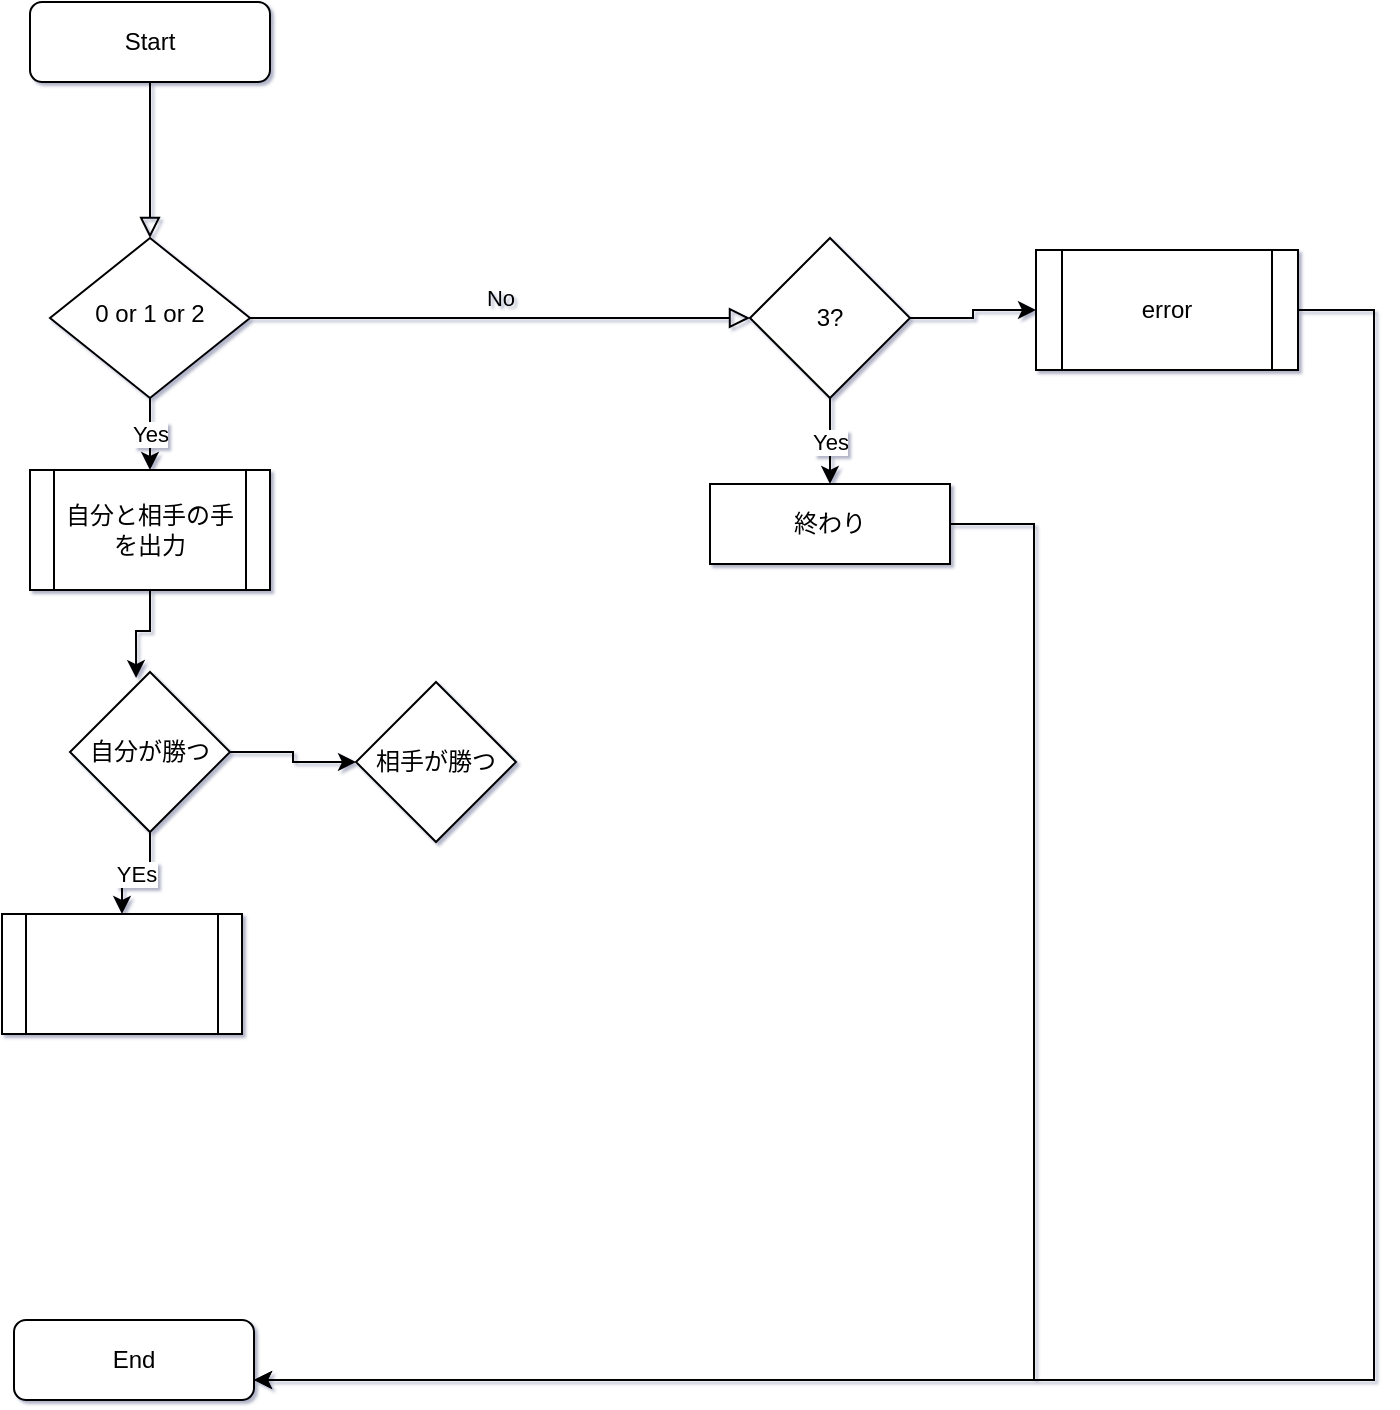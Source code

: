 <mxfile version="14.4.4" type="github">
  <diagram id="C5RBs43oDa-KdzZeNtuy" name="Page-1">
    <mxGraphModel dx="1426" dy="3109" grid="0" gridSize="12" guides="1" tooltips="1" connect="1" arrows="1" fold="1" page="1" pageScale="1" pageWidth="827" pageHeight="1169" math="0" shadow="1">
      <root>
        <mxCell id="WIyWlLk6GJQsqaUBKTNV-0" />
        <mxCell id="WIyWlLk6GJQsqaUBKTNV-1" parent="WIyWlLk6GJQsqaUBKTNV-0" />
        <mxCell id="WIyWlLk6GJQsqaUBKTNV-2" value="" style="rounded=0;html=1;jettySize=auto;orthogonalLoop=1;fontSize=11;endArrow=block;endFill=0;endSize=8;strokeWidth=1;shadow=0;labelBackgroundColor=none;edgeStyle=orthogonalEdgeStyle;" parent="WIyWlLk6GJQsqaUBKTNV-1" source="WIyWlLk6GJQsqaUBKTNV-3" target="WIyWlLk6GJQsqaUBKTNV-6" edge="1">
          <mxGeometry relative="1" as="geometry" />
        </mxCell>
        <mxCell id="WIyWlLk6GJQsqaUBKTNV-3" value="Start" style="rounded=1;whiteSpace=wrap;html=1;fontSize=12;glass=0;strokeWidth=1;shadow=0;" parent="WIyWlLk6GJQsqaUBKTNV-1" vertex="1">
          <mxGeometry x="117" y="-2303" width="120" height="40" as="geometry" />
        </mxCell>
        <mxCell id="WIyWlLk6GJQsqaUBKTNV-5" value="No" style="edgeStyle=orthogonalEdgeStyle;rounded=0;html=1;jettySize=auto;orthogonalLoop=1;fontSize=11;endArrow=block;endFill=0;endSize=8;strokeWidth=1;shadow=0;labelBackgroundColor=none;entryX=0;entryY=0.5;entryDx=0;entryDy=0;" parent="WIyWlLk6GJQsqaUBKTNV-1" source="WIyWlLk6GJQsqaUBKTNV-6" target="M1q_dZqmH7TPnjKuv0Y3-0" edge="1">
          <mxGeometry y="10" relative="1" as="geometry">
            <mxPoint as="offset" />
            <mxPoint x="276" y="-2126" as="targetPoint" />
          </mxGeometry>
        </mxCell>
        <mxCell id="M1q_dZqmH7TPnjKuv0Y3-9" value="Yes" style="edgeStyle=orthogonalEdgeStyle;rounded=0;orthogonalLoop=1;jettySize=auto;html=1;" edge="1" parent="WIyWlLk6GJQsqaUBKTNV-1" source="WIyWlLk6GJQsqaUBKTNV-6" target="M1q_dZqmH7TPnjKuv0Y3-8">
          <mxGeometry relative="1" as="geometry" />
        </mxCell>
        <mxCell id="WIyWlLk6GJQsqaUBKTNV-6" value="0 or 1 or 2" style="rhombus;whiteSpace=wrap;html=1;shadow=0;fontFamily=Helvetica;fontSize=12;align=center;strokeWidth=1;spacing=6;spacingTop=-4;" parent="WIyWlLk6GJQsqaUBKTNV-1" vertex="1">
          <mxGeometry x="127" y="-2185" width="100" height="80" as="geometry" />
        </mxCell>
        <mxCell id="WIyWlLk6GJQsqaUBKTNV-11" value="End" style="rounded=1;whiteSpace=wrap;html=1;fontSize=12;glass=0;strokeWidth=1;shadow=0;" parent="WIyWlLk6GJQsqaUBKTNV-1" vertex="1">
          <mxGeometry x="109" y="-1644" width="120" height="40" as="geometry" />
        </mxCell>
        <mxCell id="M1q_dZqmH7TPnjKuv0Y3-3" value="Yes" style="edgeStyle=orthogonalEdgeStyle;rounded=0;orthogonalLoop=1;jettySize=auto;html=1;exitX=0.5;exitY=1;exitDx=0;exitDy=0;entryX=0.5;entryY=0;entryDx=0;entryDy=0;" edge="1" parent="WIyWlLk6GJQsqaUBKTNV-1" source="M1q_dZqmH7TPnjKuv0Y3-0" target="M1q_dZqmH7TPnjKuv0Y3-2">
          <mxGeometry relative="1" as="geometry" />
        </mxCell>
        <mxCell id="M1q_dZqmH7TPnjKuv0Y3-6" style="edgeStyle=orthogonalEdgeStyle;rounded=0;orthogonalLoop=1;jettySize=auto;html=1;exitX=1;exitY=0.5;exitDx=0;exitDy=0;" edge="1" parent="WIyWlLk6GJQsqaUBKTNV-1" source="M1q_dZqmH7TPnjKuv0Y3-0" target="M1q_dZqmH7TPnjKuv0Y3-5">
          <mxGeometry relative="1" as="geometry" />
        </mxCell>
        <mxCell id="M1q_dZqmH7TPnjKuv0Y3-0" value="3?" style="rhombus;whiteSpace=wrap;html=1;" vertex="1" parent="WIyWlLk6GJQsqaUBKTNV-1">
          <mxGeometry x="477" y="-2185" width="80" height="80" as="geometry" />
        </mxCell>
        <mxCell id="M1q_dZqmH7TPnjKuv0Y3-4" style="edgeStyle=orthogonalEdgeStyle;rounded=0;orthogonalLoop=1;jettySize=auto;html=1;entryX=1;entryY=0.75;entryDx=0;entryDy=0;" edge="1" parent="WIyWlLk6GJQsqaUBKTNV-1" source="M1q_dZqmH7TPnjKuv0Y3-2" target="WIyWlLk6GJQsqaUBKTNV-11">
          <mxGeometry relative="1" as="geometry">
            <Array as="points">
              <mxPoint x="619" y="-2042" />
              <mxPoint x="619" y="-1614" />
            </Array>
          </mxGeometry>
        </mxCell>
        <mxCell id="M1q_dZqmH7TPnjKuv0Y3-2" value="終わり" style="rounded=0;whiteSpace=wrap;html=1;fillColor=#ffffff;" vertex="1" parent="WIyWlLk6GJQsqaUBKTNV-1">
          <mxGeometry x="457" y="-2062" width="120" height="40" as="geometry" />
        </mxCell>
        <mxCell id="M1q_dZqmH7TPnjKuv0Y3-7" style="edgeStyle=orthogonalEdgeStyle;rounded=0;orthogonalLoop=1;jettySize=auto;html=1;entryX=1;entryY=0.75;entryDx=0;entryDy=0;" edge="1" parent="WIyWlLk6GJQsqaUBKTNV-1" source="M1q_dZqmH7TPnjKuv0Y3-5" target="WIyWlLk6GJQsqaUBKTNV-11">
          <mxGeometry relative="1" as="geometry">
            <mxPoint x="562" y="-1641" as="targetPoint" />
            <Array as="points">
              <mxPoint x="789" y="-2149" />
              <mxPoint x="789" y="-1614" />
            </Array>
          </mxGeometry>
        </mxCell>
        <mxCell id="M1q_dZqmH7TPnjKuv0Y3-5" value="error" style="shape=process;whiteSpace=wrap;html=1;backgroundOutline=1;fillColor=#ffffff;" vertex="1" parent="WIyWlLk6GJQsqaUBKTNV-1">
          <mxGeometry x="620" y="-2179" width="131" height="60" as="geometry" />
        </mxCell>
        <mxCell id="M1q_dZqmH7TPnjKuv0Y3-11" style="edgeStyle=orthogonalEdgeStyle;rounded=0;orthogonalLoop=1;jettySize=auto;html=1;entryX=0.413;entryY=0.038;entryDx=0;entryDy=0;entryPerimeter=0;" edge="1" parent="WIyWlLk6GJQsqaUBKTNV-1" source="M1q_dZqmH7TPnjKuv0Y3-8" target="M1q_dZqmH7TPnjKuv0Y3-10">
          <mxGeometry relative="1" as="geometry" />
        </mxCell>
        <mxCell id="M1q_dZqmH7TPnjKuv0Y3-8" value="自分と相手の手を出力" style="shape=process;whiteSpace=wrap;html=1;backgroundOutline=1;fillColor=#ffffff;" vertex="1" parent="WIyWlLk6GJQsqaUBKTNV-1">
          <mxGeometry x="117" y="-2069" width="120" height="60" as="geometry" />
        </mxCell>
        <mxCell id="M1q_dZqmH7TPnjKuv0Y3-13" value="YEs" style="edgeStyle=orthogonalEdgeStyle;rounded=0;orthogonalLoop=1;jettySize=auto;html=1;exitX=0.5;exitY=1;exitDx=0;exitDy=0;entryX=0.5;entryY=0;entryDx=0;entryDy=0;" edge="1" parent="WIyWlLk6GJQsqaUBKTNV-1" source="M1q_dZqmH7TPnjKuv0Y3-10" target="M1q_dZqmH7TPnjKuv0Y3-12">
          <mxGeometry relative="1" as="geometry">
            <mxPoint x="188" y="-1876" as="targetPoint" />
          </mxGeometry>
        </mxCell>
        <mxCell id="M1q_dZqmH7TPnjKuv0Y3-15" style="edgeStyle=orthogonalEdgeStyle;rounded=0;orthogonalLoop=1;jettySize=auto;html=1;entryX=0;entryY=0.5;entryDx=0;entryDy=0;" edge="1" parent="WIyWlLk6GJQsqaUBKTNV-1" source="M1q_dZqmH7TPnjKuv0Y3-10" target="M1q_dZqmH7TPnjKuv0Y3-14">
          <mxGeometry relative="1" as="geometry" />
        </mxCell>
        <mxCell id="M1q_dZqmH7TPnjKuv0Y3-10" value="自分が勝つ" style="rhombus;whiteSpace=wrap;html=1;fillColor=#ffffff;" vertex="1" parent="WIyWlLk6GJQsqaUBKTNV-1">
          <mxGeometry x="137" y="-1968" width="80" height="80" as="geometry" />
        </mxCell>
        <mxCell id="M1q_dZqmH7TPnjKuv0Y3-12" value="" style="shape=process;whiteSpace=wrap;html=1;backgroundOutline=1;fillColor=#ffffff;" vertex="1" parent="WIyWlLk6GJQsqaUBKTNV-1">
          <mxGeometry x="103" y="-1847" width="120" height="60" as="geometry" />
        </mxCell>
        <mxCell id="M1q_dZqmH7TPnjKuv0Y3-14" value="相手が勝つ" style="rhombus;whiteSpace=wrap;html=1;fillColor=#ffffff;" vertex="1" parent="WIyWlLk6GJQsqaUBKTNV-1">
          <mxGeometry x="280" y="-1963" width="80" height="80" as="geometry" />
        </mxCell>
      </root>
    </mxGraphModel>
  </diagram>
</mxfile>
